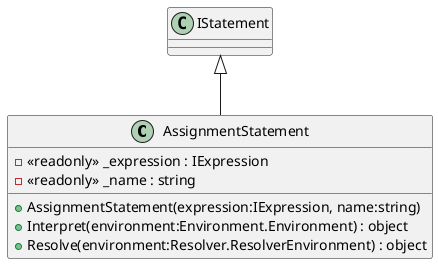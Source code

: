 @startuml
class AssignmentStatement {
    - <<readonly>> _expression : IExpression
    - <<readonly>> _name : string
    + AssignmentStatement(expression:IExpression, name:string)
    + Interpret(environment:Environment.Environment) : object
    + Resolve(environment:Resolver.ResolverEnvironment) : object
}
IStatement <|-- AssignmentStatement
@enduml
